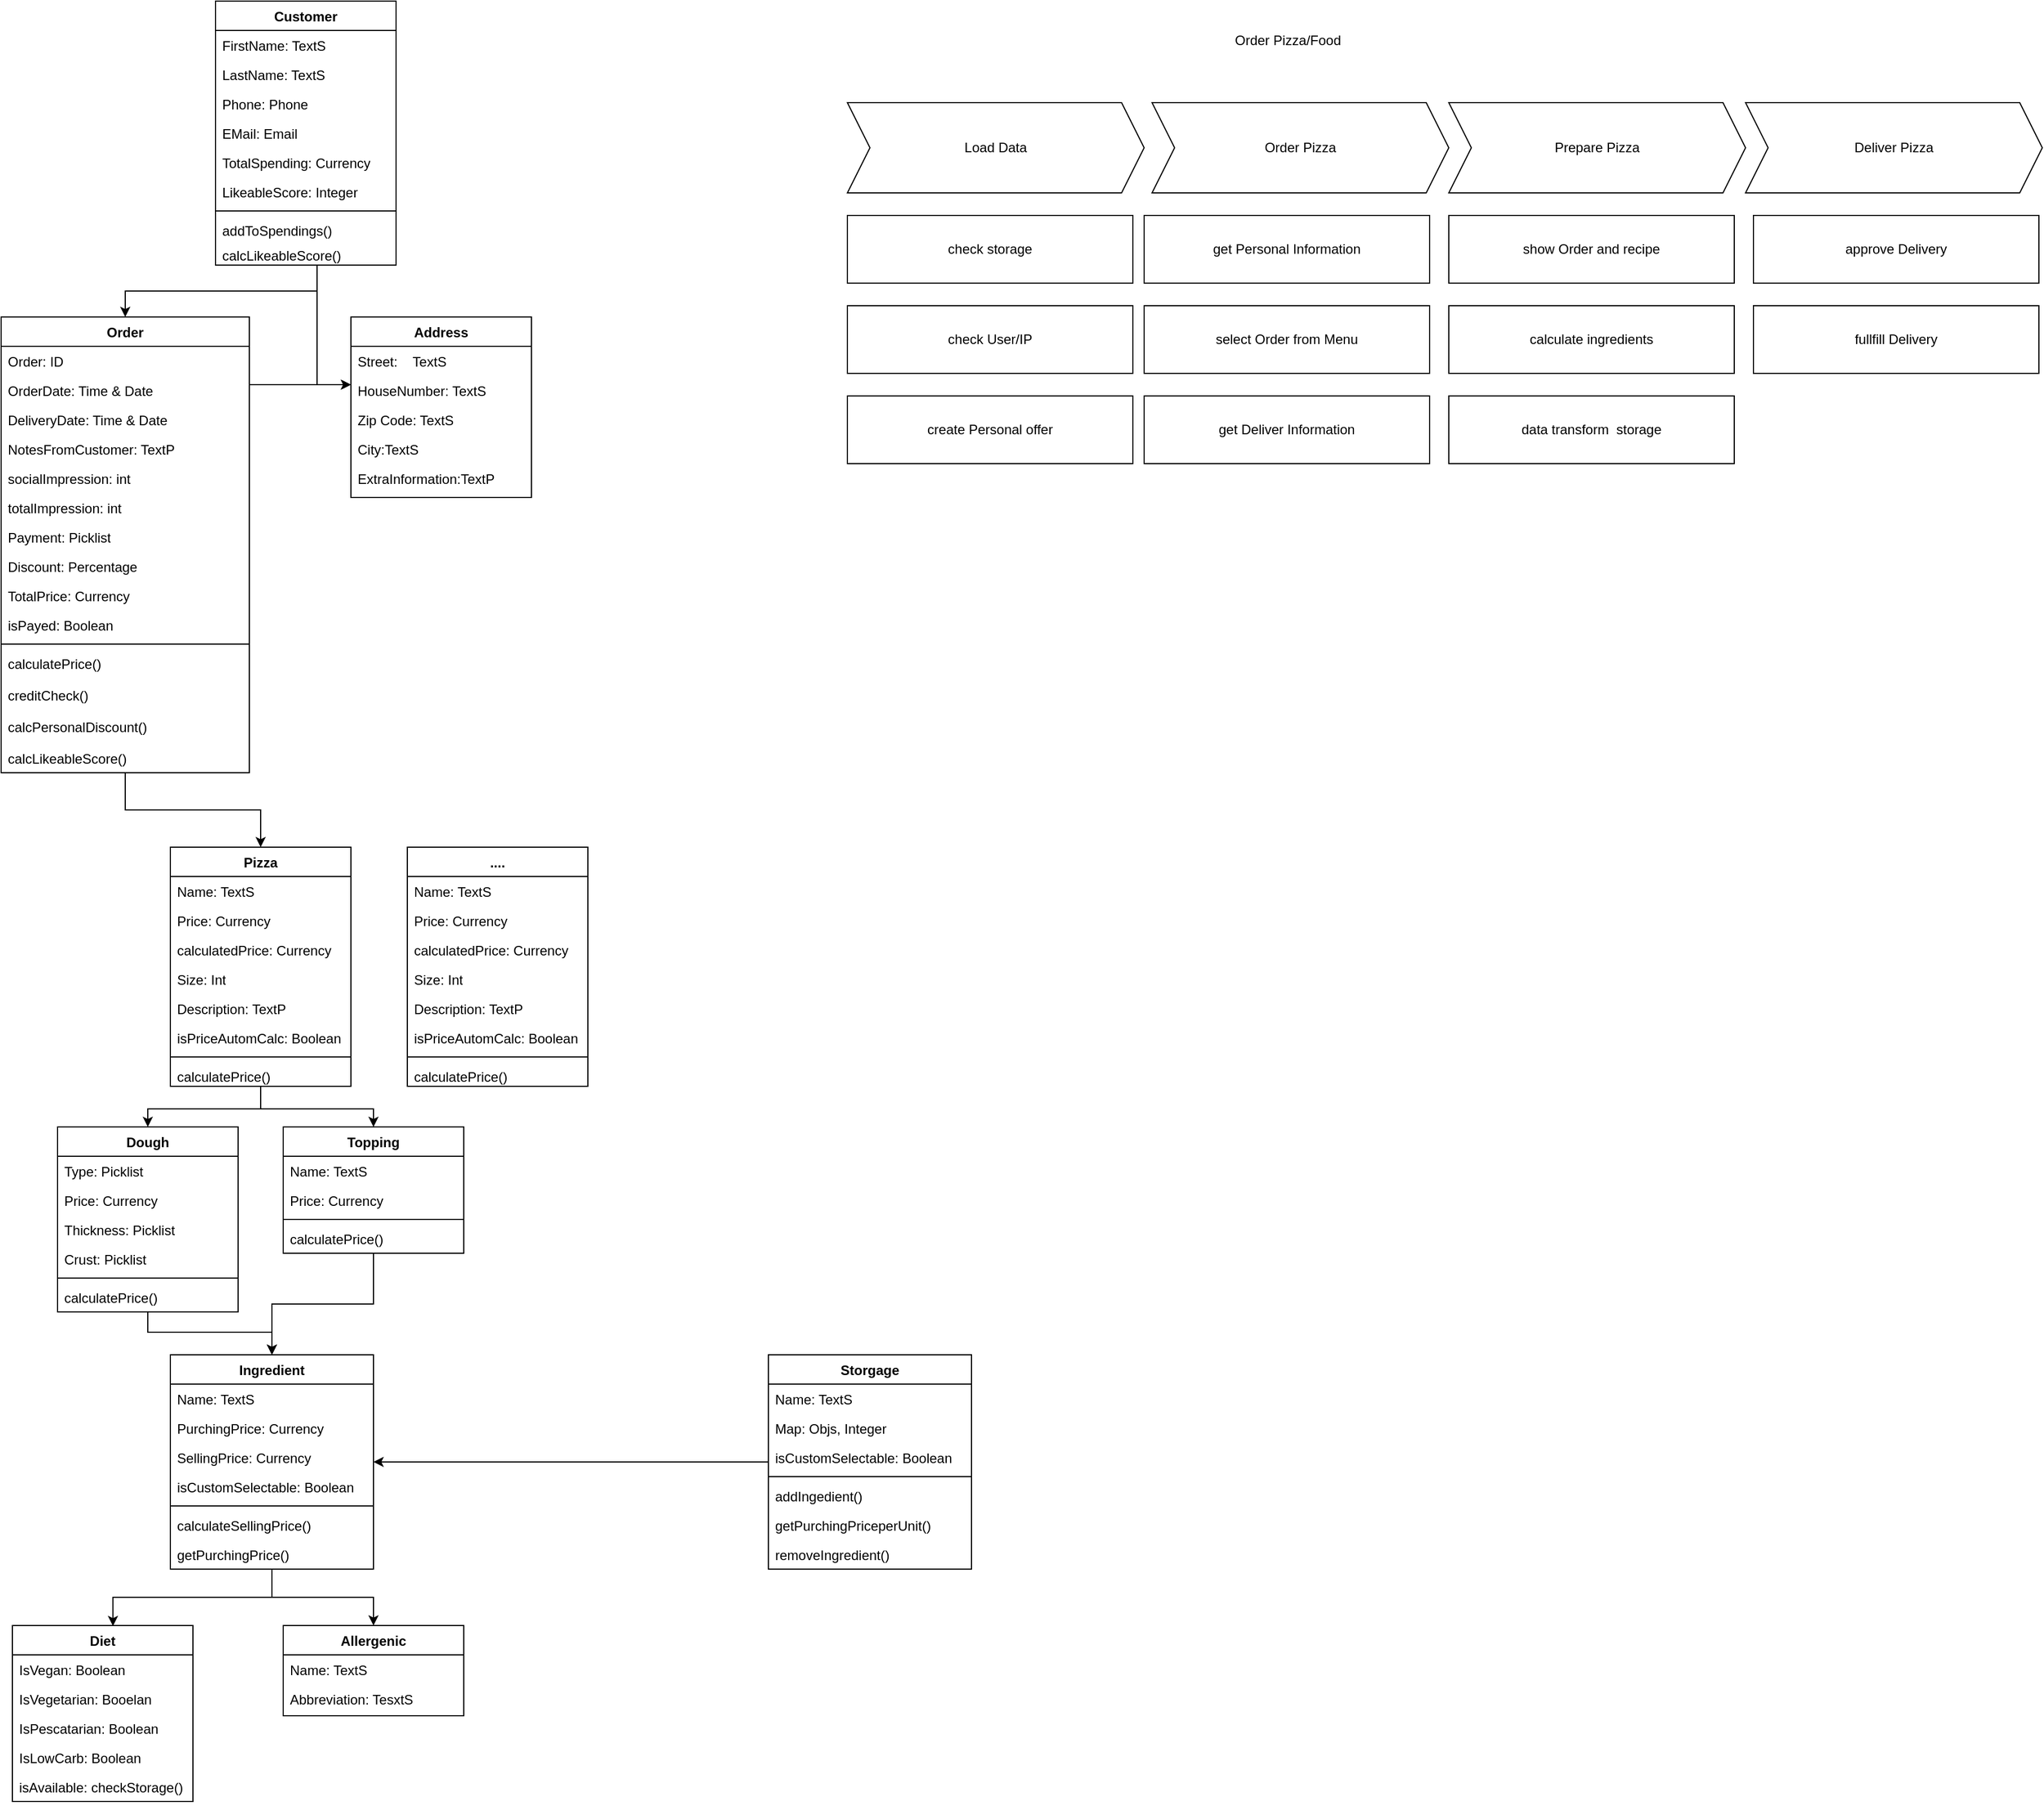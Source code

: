 <mxfile version="24.0.7" type="github">
  <diagram id="C5RBs43oDa-KdzZeNtuy" name="Page-1">
    <mxGraphModel dx="1195" dy="1797" grid="1" gridSize="10" guides="1" tooltips="1" connect="1" arrows="1" fold="1" page="1" pageScale="1" pageWidth="827" pageHeight="1169" math="0" shadow="0">
      <root>
        <mxCell id="WIyWlLk6GJQsqaUBKTNV-0" />
        <mxCell id="WIyWlLk6GJQsqaUBKTNV-1" parent="WIyWlLk6GJQsqaUBKTNV-0" />
        <mxCell id="6ZC3iXz7J65TuptxEySc-79" style="edgeStyle=orthogonalEdgeStyle;rounded=0;orthogonalLoop=1;jettySize=auto;html=1;" parent="WIyWlLk6GJQsqaUBKTNV-1" source="6ZC3iXz7J65TuptxEySc-99" target="6ZC3iXz7J65TuptxEySc-61" edge="1">
          <mxGeometry relative="1" as="geometry">
            <mxPoint x="360.043" y="20.0" as="sourcePoint" />
            <Array as="points">
              <mxPoint x="360" y="-33" />
              <mxPoint x="190" y="-33" />
            </Array>
          </mxGeometry>
        </mxCell>
        <mxCell id="zkfFHV4jXpPFQw0GAbJ--17" value="Address" style="swimlane;fontStyle=1;align=center;verticalAlign=top;childLayout=stackLayout;horizontal=1;startSize=26;horizontalStack=0;resizeParent=1;resizeLast=0;collapsible=1;marginBottom=0;rounded=0;shadow=0;strokeWidth=1;" parent="WIyWlLk6GJQsqaUBKTNV-1" vertex="1">
          <mxGeometry x="390" y="-10" width="160" height="160" as="geometry">
            <mxRectangle x="550" y="140" width="160" height="26" as="alternateBounds" />
          </mxGeometry>
        </mxCell>
        <mxCell id="zkfFHV4jXpPFQw0GAbJ--18" value="Street:    TextS" style="text;align=left;verticalAlign=top;spacingLeft=4;spacingRight=4;overflow=hidden;rotatable=0;points=[[0,0.5],[1,0.5]];portConstraint=eastwest;" parent="zkfFHV4jXpPFQw0GAbJ--17" vertex="1">
          <mxGeometry y="26" width="160" height="26" as="geometry" />
        </mxCell>
        <mxCell id="zkfFHV4jXpPFQw0GAbJ--19" value="HouseNumber: TextS" style="text;align=left;verticalAlign=top;spacingLeft=4;spacingRight=4;overflow=hidden;rotatable=0;points=[[0,0.5],[1,0.5]];portConstraint=eastwest;rounded=0;shadow=0;html=0;" parent="zkfFHV4jXpPFQw0GAbJ--17" vertex="1">
          <mxGeometry y="52" width="160" height="26" as="geometry" />
        </mxCell>
        <mxCell id="zkfFHV4jXpPFQw0GAbJ--20" value="Zip Code: TextS" style="text;align=left;verticalAlign=top;spacingLeft=4;spacingRight=4;overflow=hidden;rotatable=0;points=[[0,0.5],[1,0.5]];portConstraint=eastwest;rounded=0;shadow=0;html=0;" parent="zkfFHV4jXpPFQw0GAbJ--17" vertex="1">
          <mxGeometry y="78" width="160" height="26" as="geometry" />
        </mxCell>
        <mxCell id="zkfFHV4jXpPFQw0GAbJ--21" value="City:TextS" style="text;align=left;verticalAlign=top;spacingLeft=4;spacingRight=4;overflow=hidden;rotatable=0;points=[[0,0.5],[1,0.5]];portConstraint=eastwest;rounded=0;shadow=0;html=0;" parent="zkfFHV4jXpPFQw0GAbJ--17" vertex="1">
          <mxGeometry y="104" width="160" height="26" as="geometry" />
        </mxCell>
        <mxCell id="6ZC3iXz7J65TuptxEySc-9" value="ExtraInformation:TextP" style="text;align=left;verticalAlign=top;spacingLeft=4;spacingRight=4;overflow=hidden;rotatable=0;points=[[0,0.5],[1,0.5]];portConstraint=eastwest;" parent="zkfFHV4jXpPFQw0GAbJ--17" vertex="1">
          <mxGeometry y="130" width="160" height="26" as="geometry" />
        </mxCell>
        <mxCell id="zkfFHV4jXpPFQw0GAbJ--26" value="" style="endArrow=open;shadow=0;strokeWidth=1;rounded=0;curved=0;endFill=1;edgeStyle=elbowEdgeStyle;elbow=vertical;" parent="WIyWlLk6GJQsqaUBKTNV-1" source="6ZC3iXz7J65TuptxEySc-99" target="zkfFHV4jXpPFQw0GAbJ--17" edge="1">
          <mxGeometry x="0.5" y="41" relative="1" as="geometry">
            <mxPoint x="360" y="20.0" as="sourcePoint" />
            <mxPoint x="600" y="-138" as="targetPoint" />
            <mxPoint x="-40" y="32" as="offset" />
            <Array as="points">
              <mxPoint x="360" y="50" />
            </Array>
          </mxGeometry>
        </mxCell>
        <mxCell id="RTQwbssNGG_MKnJPiKMk-50" style="edgeStyle=orthogonalEdgeStyle;rounded=0;orthogonalLoop=1;jettySize=auto;html=1;" edge="1" parent="WIyWlLk6GJQsqaUBKTNV-1" source="6ZC3iXz7J65TuptxEySc-25" target="RTQwbssNGG_MKnJPiKMk-42">
          <mxGeometry relative="1" as="geometry">
            <Array as="points">
              <mxPoint x="210" y="890" />
              <mxPoint x="320" y="890" />
            </Array>
          </mxGeometry>
        </mxCell>
        <mxCell id="6ZC3iXz7J65TuptxEySc-25" value="Dough" style="swimlane;fontStyle=1;align=center;verticalAlign=top;childLayout=stackLayout;horizontal=1;startSize=26;horizontalStack=0;resizeParent=1;resizeParentMax=0;resizeLast=0;collapsible=1;marginBottom=0;whiteSpace=wrap;html=1;" parent="WIyWlLk6GJQsqaUBKTNV-1" vertex="1">
          <mxGeometry x="130" y="708" width="160" height="164" as="geometry" />
        </mxCell>
        <mxCell id="6ZC3iXz7J65TuptxEySc-26" value="Type: Picklist" style="text;strokeColor=none;fillColor=none;align=left;verticalAlign=top;spacingLeft=4;spacingRight=4;overflow=hidden;rotatable=0;points=[[0,0.5],[1,0.5]];portConstraint=eastwest;whiteSpace=wrap;html=1;" parent="6ZC3iXz7J65TuptxEySc-25" vertex="1">
          <mxGeometry y="26" width="160" height="26" as="geometry" />
        </mxCell>
        <mxCell id="6ZC3iXz7J65TuptxEySc-30" value="Price: Currency" style="text;strokeColor=none;fillColor=none;align=left;verticalAlign=top;spacingLeft=4;spacingRight=4;overflow=hidden;rotatable=0;points=[[0,0.5],[1,0.5]];portConstraint=eastwest;whiteSpace=wrap;html=1;" parent="6ZC3iXz7J65TuptxEySc-25" vertex="1">
          <mxGeometry y="52" width="160" height="26" as="geometry" />
        </mxCell>
        <mxCell id="6ZC3iXz7J65TuptxEySc-31" value="Thickness: Picklist" style="text;strokeColor=none;fillColor=none;align=left;verticalAlign=top;spacingLeft=4;spacingRight=4;overflow=hidden;rotatable=0;points=[[0,0.5],[1,0.5]];portConstraint=eastwest;whiteSpace=wrap;html=1;" parent="6ZC3iXz7J65TuptxEySc-25" vertex="1">
          <mxGeometry y="78" width="160" height="26" as="geometry" />
        </mxCell>
        <mxCell id="6ZC3iXz7J65TuptxEySc-32" value="Crust: Picklist" style="text;strokeColor=none;fillColor=none;align=left;verticalAlign=top;spacingLeft=4;spacingRight=4;overflow=hidden;rotatable=0;points=[[0,0.5],[1,0.5]];portConstraint=eastwest;whiteSpace=wrap;html=1;" parent="6ZC3iXz7J65TuptxEySc-25" vertex="1">
          <mxGeometry y="104" width="160" height="26" as="geometry" />
        </mxCell>
        <mxCell id="6ZC3iXz7J65TuptxEySc-27" value="" style="line;strokeWidth=1;fillColor=none;align=left;verticalAlign=middle;spacingTop=-1;spacingLeft=3;spacingRight=3;rotatable=0;labelPosition=right;points=[];portConstraint=eastwest;strokeColor=inherit;" parent="6ZC3iXz7J65TuptxEySc-25" vertex="1">
          <mxGeometry y="130" width="160" height="8" as="geometry" />
        </mxCell>
        <mxCell id="6ZC3iXz7J65TuptxEySc-28" value="calculatePrice()" style="text;strokeColor=none;fillColor=none;align=left;verticalAlign=top;spacingLeft=4;spacingRight=4;overflow=hidden;rotatable=0;points=[[0,0.5],[1,0.5]];portConstraint=eastwest;whiteSpace=wrap;html=1;" parent="6ZC3iXz7J65TuptxEySc-25" vertex="1">
          <mxGeometry y="138" width="160" height="26" as="geometry" />
        </mxCell>
        <mxCell id="6ZC3iXz7J65TuptxEySc-45" value="" style="edgeStyle=orthogonalEdgeStyle;rounded=0;orthogonalLoop=1;jettySize=auto;html=1;" parent="WIyWlLk6GJQsqaUBKTNV-1" source="6ZC3iXz7J65TuptxEySc-37" target="RTQwbssNGG_MKnJPiKMk-35" edge="1">
          <mxGeometry relative="1" as="geometry">
            <mxPoint x="760" y="750" as="targetPoint" />
          </mxGeometry>
        </mxCell>
        <mxCell id="6ZC3iXz7J65TuptxEySc-49" value="" style="edgeStyle=orthogonalEdgeStyle;rounded=0;orthogonalLoop=1;jettySize=auto;html=1;" parent="WIyWlLk6GJQsqaUBKTNV-1" source="6ZC3iXz7J65TuptxEySc-37" target="6ZC3iXz7J65TuptxEySc-25" edge="1">
          <mxGeometry relative="1" as="geometry">
            <mxPoint x="160" y="560" as="targetPoint" />
          </mxGeometry>
        </mxCell>
        <mxCell id="6ZC3iXz7J65TuptxEySc-37" value="Pizza" style="swimlane;fontStyle=1;align=center;verticalAlign=top;childLayout=stackLayout;horizontal=1;startSize=26;horizontalStack=0;resizeParent=1;resizeParentMax=0;resizeLast=0;collapsible=1;marginBottom=0;whiteSpace=wrap;html=1;" parent="WIyWlLk6GJQsqaUBKTNV-1" vertex="1">
          <mxGeometry x="230" y="460" width="160" height="212" as="geometry" />
        </mxCell>
        <mxCell id="6ZC3iXz7J65TuptxEySc-38" value="Name: TextS" style="text;strokeColor=none;fillColor=none;align=left;verticalAlign=top;spacingLeft=4;spacingRight=4;overflow=hidden;rotatable=0;points=[[0,0.5],[1,0.5]];portConstraint=eastwest;whiteSpace=wrap;html=1;" parent="6ZC3iXz7J65TuptxEySc-37" vertex="1">
          <mxGeometry y="26" width="160" height="26" as="geometry" />
        </mxCell>
        <mxCell id="6ZC3iXz7J65TuptxEySc-39" value="Price: Currency" style="text;strokeColor=none;fillColor=none;align=left;verticalAlign=top;spacingLeft=4;spacingRight=4;overflow=hidden;rotatable=0;points=[[0,0.5],[1,0.5]];portConstraint=eastwest;whiteSpace=wrap;html=1;" parent="6ZC3iXz7J65TuptxEySc-37" vertex="1">
          <mxGeometry y="52" width="160" height="26" as="geometry" />
        </mxCell>
        <mxCell id="RTQwbssNGG_MKnJPiKMk-54" value="calculatedPrice: Currency" style="text;strokeColor=none;fillColor=none;align=left;verticalAlign=top;spacingLeft=4;spacingRight=4;overflow=hidden;rotatable=0;points=[[0,0.5],[1,0.5]];portConstraint=eastwest;whiteSpace=wrap;html=1;" vertex="1" parent="6ZC3iXz7J65TuptxEySc-37">
          <mxGeometry y="78" width="160" height="26" as="geometry" />
        </mxCell>
        <mxCell id="6ZC3iXz7J65TuptxEySc-40" value="Size: Int" style="text;strokeColor=none;fillColor=none;align=left;verticalAlign=top;spacingLeft=4;spacingRight=4;overflow=hidden;rotatable=0;points=[[0,0.5],[1,0.5]];portConstraint=eastwest;whiteSpace=wrap;html=1;" parent="6ZC3iXz7J65TuptxEySc-37" vertex="1">
          <mxGeometry y="104" width="160" height="26" as="geometry" />
        </mxCell>
        <mxCell id="6ZC3iXz7J65TuptxEySc-41" value="Description: TextP" style="text;strokeColor=none;fillColor=none;align=left;verticalAlign=top;spacingLeft=4;spacingRight=4;overflow=hidden;rotatable=0;points=[[0,0.5],[1,0.5]];portConstraint=eastwest;whiteSpace=wrap;html=1;" parent="6ZC3iXz7J65TuptxEySc-37" vertex="1">
          <mxGeometry y="130" width="160" height="26" as="geometry" />
        </mxCell>
        <mxCell id="RTQwbssNGG_MKnJPiKMk-55" value="isPriceAutomCalc: Boolean" style="text;strokeColor=none;fillColor=none;align=left;verticalAlign=top;spacingLeft=4;spacingRight=4;overflow=hidden;rotatable=0;points=[[0,0.5],[1,0.5]];portConstraint=eastwest;whiteSpace=wrap;html=1;" vertex="1" parent="6ZC3iXz7J65TuptxEySc-37">
          <mxGeometry y="156" width="160" height="26" as="geometry" />
        </mxCell>
        <mxCell id="6ZC3iXz7J65TuptxEySc-42" value="" style="line;strokeWidth=1;fillColor=none;align=left;verticalAlign=middle;spacingTop=-1;spacingLeft=3;spacingRight=3;rotatable=0;labelPosition=right;points=[];portConstraint=eastwest;strokeColor=inherit;" parent="6ZC3iXz7J65TuptxEySc-37" vertex="1">
          <mxGeometry y="182" width="160" height="8" as="geometry" />
        </mxCell>
        <mxCell id="6ZC3iXz7J65TuptxEySc-43" value="calculatePrice()" style="text;strokeColor=none;fillColor=none;align=left;verticalAlign=top;spacingLeft=4;spacingRight=4;overflow=hidden;rotatable=0;points=[[0,0.5],[1,0.5]];portConstraint=eastwest;whiteSpace=wrap;html=1;" parent="6ZC3iXz7J65TuptxEySc-37" vertex="1">
          <mxGeometry y="190" width="160" height="22" as="geometry" />
        </mxCell>
        <mxCell id="6ZC3iXz7J65TuptxEySc-50" value="Allergenic" style="swimlane;fontStyle=1;align=center;verticalAlign=top;childLayout=stackLayout;horizontal=1;startSize=26;horizontalStack=0;resizeParent=1;resizeLast=0;collapsible=1;marginBottom=0;rounded=0;shadow=0;strokeWidth=1;" parent="WIyWlLk6GJQsqaUBKTNV-1" vertex="1">
          <mxGeometry x="330" y="1150" width="160" height="80" as="geometry">
            <mxRectangle x="230" y="140" width="160" height="26" as="alternateBounds" />
          </mxGeometry>
        </mxCell>
        <mxCell id="6ZC3iXz7J65TuptxEySc-51" value="Name: TextS" style="text;align=left;verticalAlign=top;spacingLeft=4;spacingRight=4;overflow=hidden;rotatable=0;points=[[0,0.5],[1,0.5]];portConstraint=eastwest;" parent="6ZC3iXz7J65TuptxEySc-50" vertex="1">
          <mxGeometry y="26" width="160" height="26" as="geometry" />
        </mxCell>
        <mxCell id="6ZC3iXz7J65TuptxEySc-52" value="Abbreviation: TesxtS" style="text;align=left;verticalAlign=top;spacingLeft=4;spacingRight=4;overflow=hidden;rotatable=0;points=[[0,0.5],[1,0.5]];portConstraint=eastwest;rounded=0;shadow=0;html=0;" parent="6ZC3iXz7J65TuptxEySc-50" vertex="1">
          <mxGeometry y="52" width="160" height="26" as="geometry" />
        </mxCell>
        <mxCell id="RTQwbssNGG_MKnJPiKMk-56" style="edgeStyle=orthogonalEdgeStyle;rounded=0;orthogonalLoop=1;jettySize=auto;html=1;entryX=0.5;entryY=0;entryDx=0;entryDy=0;" edge="1" parent="WIyWlLk6GJQsqaUBKTNV-1" source="6ZC3iXz7J65TuptxEySc-61" target="6ZC3iXz7J65TuptxEySc-37">
          <mxGeometry relative="1" as="geometry" />
        </mxCell>
        <mxCell id="6ZC3iXz7J65TuptxEySc-61" value="Order" style="swimlane;fontStyle=1;align=center;verticalAlign=top;childLayout=stackLayout;horizontal=1;startSize=26;horizontalStack=0;resizeParent=1;resizeParentMax=0;resizeLast=0;collapsible=1;marginBottom=0;whiteSpace=wrap;html=1;" parent="WIyWlLk6GJQsqaUBKTNV-1" vertex="1">
          <mxGeometry x="80" y="-10" width="220" height="404" as="geometry" />
        </mxCell>
        <mxCell id="6ZC3iXz7J65TuptxEySc-62" value="Order: ID" style="text;strokeColor=none;fillColor=none;align=left;verticalAlign=top;spacingLeft=4;spacingRight=4;overflow=hidden;rotatable=0;points=[[0,0.5],[1,0.5]];portConstraint=eastwest;whiteSpace=wrap;html=1;" parent="6ZC3iXz7J65TuptxEySc-61" vertex="1">
          <mxGeometry y="26" width="220" height="26" as="geometry" />
        </mxCell>
        <mxCell id="6ZC3iXz7J65TuptxEySc-82" value="OrderDate: Time &amp;amp; Date" style="text;strokeColor=none;fillColor=none;align=left;verticalAlign=top;spacingLeft=4;spacingRight=4;overflow=hidden;rotatable=0;points=[[0,0.5],[1,0.5]];portConstraint=eastwest;whiteSpace=wrap;html=1;" parent="6ZC3iXz7J65TuptxEySc-61" vertex="1">
          <mxGeometry y="52" width="220" height="26" as="geometry" />
        </mxCell>
        <mxCell id="6ZC3iXz7J65TuptxEySc-81" value="DeliveryDate: Time &amp;amp; Date" style="text;strokeColor=none;fillColor=none;align=left;verticalAlign=top;spacingLeft=4;spacingRight=4;overflow=hidden;rotatable=0;points=[[0,0.5],[1,0.5]];portConstraint=eastwest;whiteSpace=wrap;html=1;" parent="6ZC3iXz7J65TuptxEySc-61" vertex="1">
          <mxGeometry y="78" width="220" height="26" as="geometry" />
        </mxCell>
        <mxCell id="6ZC3iXz7J65TuptxEySc-65" value="NotesFromCustomer: TextP" style="text;strokeColor=none;fillColor=none;align=left;verticalAlign=top;spacingLeft=4;spacingRight=4;overflow=hidden;rotatable=0;points=[[0,0.5],[1,0.5]];portConstraint=eastwest;whiteSpace=wrap;html=1;" parent="6ZC3iXz7J65TuptxEySc-61" vertex="1">
          <mxGeometry y="104" width="220" height="26" as="geometry" />
        </mxCell>
        <mxCell id="RTQwbssNGG_MKnJPiKMk-24" value="socialImpression: int" style="text;strokeColor=none;fillColor=none;align=left;verticalAlign=top;spacingLeft=4;spacingRight=4;overflow=hidden;rotatable=0;points=[[0,0.5],[1,0.5]];portConstraint=eastwest;whiteSpace=wrap;html=1;" vertex="1" parent="6ZC3iXz7J65TuptxEySc-61">
          <mxGeometry y="130" width="220" height="26" as="geometry" />
        </mxCell>
        <mxCell id="RTQwbssNGG_MKnJPiKMk-25" value="totalImpression: int" style="text;strokeColor=none;fillColor=none;align=left;verticalAlign=top;spacingLeft=4;spacingRight=4;overflow=hidden;rotatable=0;points=[[0,0.5],[1,0.5]];portConstraint=eastwest;whiteSpace=wrap;html=1;" vertex="1" parent="6ZC3iXz7J65TuptxEySc-61">
          <mxGeometry y="156" width="220" height="26" as="geometry" />
        </mxCell>
        <mxCell id="6ZC3iXz7J65TuptxEySc-83" value="Payment: Picklist" style="text;strokeColor=none;fillColor=none;align=left;verticalAlign=top;spacingLeft=4;spacingRight=4;overflow=hidden;rotatable=0;points=[[0,0.5],[1,0.5]];portConstraint=eastwest;whiteSpace=wrap;html=1;" parent="6ZC3iXz7J65TuptxEySc-61" vertex="1">
          <mxGeometry y="182" width="220" height="26" as="geometry" />
        </mxCell>
        <mxCell id="6ZC3iXz7J65TuptxEySc-85" value="Discount: Percentage" style="text;strokeColor=none;fillColor=none;align=left;verticalAlign=top;spacingLeft=4;spacingRight=4;overflow=hidden;rotatable=0;points=[[0,0.5],[1,0.5]];portConstraint=eastwest;whiteSpace=wrap;html=1;" parent="6ZC3iXz7J65TuptxEySc-61" vertex="1">
          <mxGeometry y="208" width="220" height="26" as="geometry" />
        </mxCell>
        <mxCell id="6ZC3iXz7J65TuptxEySc-63" value="TotalPrice: Currency" style="text;strokeColor=none;fillColor=none;align=left;verticalAlign=top;spacingLeft=4;spacingRight=4;overflow=hidden;rotatable=0;points=[[0,0.5],[1,0.5]];portConstraint=eastwest;whiteSpace=wrap;html=1;" parent="6ZC3iXz7J65TuptxEySc-61" vertex="1">
          <mxGeometry y="234" width="220" height="26" as="geometry" />
        </mxCell>
        <mxCell id="6ZC3iXz7J65TuptxEySc-84" value="isPayed: Boolean" style="text;strokeColor=none;fillColor=none;align=left;verticalAlign=top;spacingLeft=4;spacingRight=4;overflow=hidden;rotatable=0;points=[[0,0.5],[1,0.5]];portConstraint=eastwest;whiteSpace=wrap;html=1;" parent="6ZC3iXz7J65TuptxEySc-61" vertex="1">
          <mxGeometry y="260" width="220" height="26" as="geometry" />
        </mxCell>
        <mxCell id="6ZC3iXz7J65TuptxEySc-66" value="" style="line;strokeWidth=1;fillColor=none;align=left;verticalAlign=middle;spacingTop=-1;spacingLeft=3;spacingRight=3;rotatable=0;labelPosition=right;points=[];portConstraint=eastwest;strokeColor=inherit;" parent="6ZC3iXz7J65TuptxEySc-61" vertex="1">
          <mxGeometry y="286" width="220" height="8" as="geometry" />
        </mxCell>
        <mxCell id="6ZC3iXz7J65TuptxEySc-67" value="calculatePrice()" style="text;strokeColor=none;fillColor=none;align=left;verticalAlign=top;spacingLeft=4;spacingRight=4;overflow=hidden;rotatable=0;points=[[0,0.5],[1,0.5]];portConstraint=eastwest;whiteSpace=wrap;html=1;" parent="6ZC3iXz7J65TuptxEySc-61" vertex="1">
          <mxGeometry y="294" width="220" height="28" as="geometry" />
        </mxCell>
        <mxCell id="6ZC3iXz7J65TuptxEySc-88" value="creditCheck()" style="text;strokeColor=none;fillColor=none;align=left;verticalAlign=top;spacingLeft=4;spacingRight=4;overflow=hidden;rotatable=0;points=[[0,0.5],[1,0.5]];portConstraint=eastwest;whiteSpace=wrap;html=1;" parent="6ZC3iXz7J65TuptxEySc-61" vertex="1">
          <mxGeometry y="322" width="220" height="28" as="geometry" />
        </mxCell>
        <mxCell id="RTQwbssNGG_MKnJPiKMk-22" value="calcPersonalDiscount()" style="text;strokeColor=none;fillColor=none;align=left;verticalAlign=top;spacingLeft=4;spacingRight=4;overflow=hidden;rotatable=0;points=[[0,0.5],[1,0.5]];portConstraint=eastwest;whiteSpace=wrap;html=1;" vertex="1" parent="6ZC3iXz7J65TuptxEySc-61">
          <mxGeometry y="350" width="220" height="28" as="geometry" />
        </mxCell>
        <mxCell id="RTQwbssNGG_MKnJPiKMk-23" value="calcLikeableScore()" style="text;strokeColor=none;fillColor=none;align=left;verticalAlign=top;spacingLeft=4;spacingRight=4;overflow=hidden;rotatable=0;points=[[0,0.5],[1,0.5]];portConstraint=eastwest;whiteSpace=wrap;html=1;" vertex="1" parent="6ZC3iXz7J65TuptxEySc-61">
          <mxGeometry y="378" width="220" height="26" as="geometry" />
        </mxCell>
        <mxCell id="6ZC3iXz7J65TuptxEySc-70" value="Diet" style="swimlane;fontStyle=1;align=center;verticalAlign=top;childLayout=stackLayout;horizontal=1;startSize=26;horizontalStack=0;resizeParent=1;resizeLast=0;collapsible=1;marginBottom=0;rounded=0;shadow=0;strokeWidth=1;" parent="WIyWlLk6GJQsqaUBKTNV-1" vertex="1">
          <mxGeometry x="90" y="1150" width="160" height="156" as="geometry">
            <mxRectangle x="230" y="140" width="160" height="26" as="alternateBounds" />
          </mxGeometry>
        </mxCell>
        <mxCell id="6ZC3iXz7J65TuptxEySc-73" value="IsVegan: Boolean" style="text;align=left;verticalAlign=top;spacingLeft=4;spacingRight=4;overflow=hidden;rotatable=0;points=[[0,0.5],[1,0.5]];portConstraint=eastwest;rounded=0;shadow=0;html=0;" parent="6ZC3iXz7J65TuptxEySc-70" vertex="1">
          <mxGeometry y="26" width="160" height="26" as="geometry" />
        </mxCell>
        <mxCell id="6ZC3iXz7J65TuptxEySc-74" value="IsVegetarian: Booelan" style="text;align=left;verticalAlign=top;spacingLeft=4;spacingRight=4;overflow=hidden;rotatable=0;points=[[0,0.5],[1,0.5]];portConstraint=eastwest;rounded=0;shadow=0;html=0;" parent="6ZC3iXz7J65TuptxEySc-70" vertex="1">
          <mxGeometry y="52" width="160" height="26" as="geometry" />
        </mxCell>
        <mxCell id="6ZC3iXz7J65TuptxEySc-75" value="IsPescatarian: Boolean" style="text;align=left;verticalAlign=top;spacingLeft=4;spacingRight=4;overflow=hidden;rotatable=0;points=[[0,0.5],[1,0.5]];portConstraint=eastwest;rounded=0;shadow=0;html=0;" parent="6ZC3iXz7J65TuptxEySc-70" vertex="1">
          <mxGeometry y="78" width="160" height="26" as="geometry" />
        </mxCell>
        <mxCell id="6ZC3iXz7J65TuptxEySc-76" value="IsLowCarb: Boolean" style="text;align=left;verticalAlign=top;spacingLeft=4;spacingRight=4;overflow=hidden;rotatable=0;points=[[0,0.5],[1,0.5]];portConstraint=eastwest;rounded=0;shadow=0;html=0;" parent="6ZC3iXz7J65TuptxEySc-70" vertex="1">
          <mxGeometry y="104" width="160" height="26" as="geometry" />
        </mxCell>
        <mxCell id="RTQwbssNGG_MKnJPiKMk-26" value="isAvailable: checkStorage()" style="text;align=left;verticalAlign=top;spacingLeft=4;spacingRight=4;overflow=hidden;rotatable=0;points=[[0,0.5],[1,0.5]];portConstraint=eastwest;rounded=0;shadow=0;html=0;" vertex="1" parent="6ZC3iXz7J65TuptxEySc-70">
          <mxGeometry y="130" width="160" height="26" as="geometry" />
        </mxCell>
        <mxCell id="6ZC3iXz7J65TuptxEySc-78" style="edgeStyle=orthogonalEdgeStyle;rounded=0;orthogonalLoop=1;jettySize=auto;html=1;" parent="WIyWlLk6GJQsqaUBKTNV-1" source="6ZC3iXz7J65TuptxEySc-61" target="zkfFHV4jXpPFQw0GAbJ--17" edge="1">
          <mxGeometry relative="1" as="geometry">
            <mxPoint x="440" y="221" as="sourcePoint" />
            <Array as="points">
              <mxPoint x="340" y="50" />
              <mxPoint x="340" y="50" />
            </Array>
          </mxGeometry>
        </mxCell>
        <mxCell id="6ZC3iXz7J65TuptxEySc-99" value="Customer" style="swimlane;fontStyle=1;align=center;verticalAlign=top;childLayout=stackLayout;horizontal=1;startSize=26;horizontalStack=0;resizeParent=1;resizeParentMax=0;resizeLast=0;collapsible=1;marginBottom=0;whiteSpace=wrap;html=1;" parent="WIyWlLk6GJQsqaUBKTNV-1" vertex="1">
          <mxGeometry x="270" y="-290" width="160" height="234" as="geometry" />
        </mxCell>
        <mxCell id="6ZC3iXz7J65TuptxEySc-100" value="FirstName: TextS" style="text;strokeColor=none;fillColor=none;align=left;verticalAlign=top;spacingLeft=4;spacingRight=4;overflow=hidden;rotatable=0;points=[[0,0.5],[1,0.5]];portConstraint=eastwest;whiteSpace=wrap;html=1;" parent="6ZC3iXz7J65TuptxEySc-99" vertex="1">
          <mxGeometry y="26" width="160" height="26" as="geometry" />
        </mxCell>
        <mxCell id="6ZC3iXz7J65TuptxEySc-101" value="LastName: TextS" style="text;strokeColor=none;fillColor=none;align=left;verticalAlign=top;spacingLeft=4;spacingRight=4;overflow=hidden;rotatable=0;points=[[0,0.5],[1,0.5]];portConstraint=eastwest;whiteSpace=wrap;html=1;" parent="6ZC3iXz7J65TuptxEySc-99" vertex="1">
          <mxGeometry y="52" width="160" height="26" as="geometry" />
        </mxCell>
        <mxCell id="6ZC3iXz7J65TuptxEySc-102" value="Phone: Phone" style="text;strokeColor=none;fillColor=none;align=left;verticalAlign=top;spacingLeft=4;spacingRight=4;overflow=hidden;rotatable=0;points=[[0,0.5],[1,0.5]];portConstraint=eastwest;whiteSpace=wrap;html=1;" parent="6ZC3iXz7J65TuptxEySc-99" vertex="1">
          <mxGeometry y="78" width="160" height="26" as="geometry" />
        </mxCell>
        <mxCell id="6ZC3iXz7J65TuptxEySc-103" value="EMail: Email" style="text;strokeColor=none;fillColor=none;align=left;verticalAlign=top;spacingLeft=4;spacingRight=4;overflow=hidden;rotatable=0;points=[[0,0.5],[1,0.5]];portConstraint=eastwest;whiteSpace=wrap;html=1;" parent="6ZC3iXz7J65TuptxEySc-99" vertex="1">
          <mxGeometry y="104" width="160" height="26" as="geometry" />
        </mxCell>
        <mxCell id="6ZC3iXz7J65TuptxEySc-106" value="TotalSpending: Currency" style="text;strokeColor=none;fillColor=none;align=left;verticalAlign=top;spacingLeft=4;spacingRight=4;overflow=hidden;rotatable=0;points=[[0,0.5],[1,0.5]];portConstraint=eastwest;whiteSpace=wrap;html=1;" parent="6ZC3iXz7J65TuptxEySc-99" vertex="1">
          <mxGeometry y="130" width="160" height="26" as="geometry" />
        </mxCell>
        <mxCell id="6ZC3iXz7J65TuptxEySc-107" value="LikeableScore: Integer" style="text;strokeColor=none;fillColor=none;align=left;verticalAlign=top;spacingLeft=4;spacingRight=4;overflow=hidden;rotatable=0;points=[[0,0.5],[1,0.5]];portConstraint=eastwest;whiteSpace=wrap;html=1;" parent="6ZC3iXz7J65TuptxEySc-99" vertex="1">
          <mxGeometry y="156" width="160" height="26" as="geometry" />
        </mxCell>
        <mxCell id="6ZC3iXz7J65TuptxEySc-104" value="" style="line;strokeWidth=1;fillColor=none;align=left;verticalAlign=middle;spacingTop=-1;spacingLeft=3;spacingRight=3;rotatable=0;labelPosition=right;points=[];portConstraint=eastwest;strokeColor=inherit;" parent="6ZC3iXz7J65TuptxEySc-99" vertex="1">
          <mxGeometry y="182" width="160" height="8" as="geometry" />
        </mxCell>
        <mxCell id="6ZC3iXz7J65TuptxEySc-105" value="addToSpendings()" style="text;strokeColor=none;fillColor=none;align=left;verticalAlign=top;spacingLeft=4;spacingRight=4;overflow=hidden;rotatable=0;points=[[0,0.5],[1,0.5]];portConstraint=eastwest;whiteSpace=wrap;html=1;" parent="6ZC3iXz7J65TuptxEySc-99" vertex="1">
          <mxGeometry y="190" width="160" height="22" as="geometry" />
        </mxCell>
        <mxCell id="6ZC3iXz7J65TuptxEySc-108" value="calcLikeableScore()" style="text;strokeColor=none;fillColor=none;align=left;verticalAlign=top;spacingLeft=4;spacingRight=4;overflow=hidden;rotatable=0;points=[[0,0.5],[1,0.5]];portConstraint=eastwest;whiteSpace=wrap;html=1;" parent="6ZC3iXz7J65TuptxEySc-99" vertex="1">
          <mxGeometry y="212" width="160" height="22" as="geometry" />
        </mxCell>
        <mxCell id="0gVZNiK2fj23V2r-DJvJ-0" value="Order Pizza" style="shape=step;perimeter=stepPerimeter;whiteSpace=wrap;html=1;fixedSize=1;" parent="WIyWlLk6GJQsqaUBKTNV-1" vertex="1">
          <mxGeometry x="1100" y="-200" width="263" height="80" as="geometry" />
        </mxCell>
        <mxCell id="RTQwbssNGG_MKnJPiKMk-0" value="Prepare Pizza" style="shape=step;perimeter=stepPerimeter;whiteSpace=wrap;html=1;fixedSize=1;" vertex="1" parent="WIyWlLk6GJQsqaUBKTNV-1">
          <mxGeometry x="1363" y="-200" width="263" height="80" as="geometry" />
        </mxCell>
        <mxCell id="RTQwbssNGG_MKnJPiKMk-1" value="Deliver Pizza" style="shape=step;perimeter=stepPerimeter;whiteSpace=wrap;html=1;fixedSize=1;" vertex="1" parent="WIyWlLk6GJQsqaUBKTNV-1">
          <mxGeometry x="1626" y="-200" width="263" height="80" as="geometry" />
        </mxCell>
        <mxCell id="RTQwbssNGG_MKnJPiKMk-2" value="select Order from Menu" style="rounded=0;whiteSpace=wrap;html=1;" vertex="1" parent="WIyWlLk6GJQsqaUBKTNV-1">
          <mxGeometry x="1093" y="-20" width="253" height="60" as="geometry" />
        </mxCell>
        <mxCell id="RTQwbssNGG_MKnJPiKMk-3" value="get Deliver Information" style="rounded=0;whiteSpace=wrap;html=1;" vertex="1" parent="WIyWlLk6GJQsqaUBKTNV-1">
          <mxGeometry x="1093" y="60" width="253" height="60" as="geometry" />
        </mxCell>
        <mxCell id="RTQwbssNGG_MKnJPiKMk-4" value="get Personal Information" style="rounded=0;whiteSpace=wrap;html=1;" vertex="1" parent="WIyWlLk6GJQsqaUBKTNV-1">
          <mxGeometry x="1093" y="-100" width="253" height="60" as="geometry" />
        </mxCell>
        <mxCell id="RTQwbssNGG_MKnJPiKMk-5" value="show Order and recipe" style="rounded=0;whiteSpace=wrap;html=1;" vertex="1" parent="WIyWlLk6GJQsqaUBKTNV-1">
          <mxGeometry x="1363" y="-100" width="253" height="60" as="geometry" />
        </mxCell>
        <mxCell id="RTQwbssNGG_MKnJPiKMk-6" value="calculate ingredients" style="rounded=0;whiteSpace=wrap;html=1;" vertex="1" parent="WIyWlLk6GJQsqaUBKTNV-1">
          <mxGeometry x="1363" y="-20" width="253" height="60" as="geometry" />
        </mxCell>
        <mxCell id="RTQwbssNGG_MKnJPiKMk-7" value="data transform&amp;nbsp; storage" style="rounded=0;whiteSpace=wrap;html=1;" vertex="1" parent="WIyWlLk6GJQsqaUBKTNV-1">
          <mxGeometry x="1363" y="60" width="253" height="60" as="geometry" />
        </mxCell>
        <mxCell id="RTQwbssNGG_MKnJPiKMk-8" value="approve Delivery" style="rounded=0;whiteSpace=wrap;html=1;" vertex="1" parent="WIyWlLk6GJQsqaUBKTNV-1">
          <mxGeometry x="1633" y="-100" width="253" height="60" as="geometry" />
        </mxCell>
        <mxCell id="RTQwbssNGG_MKnJPiKMk-9" value="fullfill Delivery" style="rounded=0;whiteSpace=wrap;html=1;" vertex="1" parent="WIyWlLk6GJQsqaUBKTNV-1">
          <mxGeometry x="1633" y="-20" width="253" height="60" as="geometry" />
        </mxCell>
        <mxCell id="RTQwbssNGG_MKnJPiKMk-27" value="Load Data" style="shape=step;perimeter=stepPerimeter;whiteSpace=wrap;html=1;fixedSize=1;" vertex="1" parent="WIyWlLk6GJQsqaUBKTNV-1">
          <mxGeometry x="830" y="-200" width="263" height="80" as="geometry" />
        </mxCell>
        <mxCell id="RTQwbssNGG_MKnJPiKMk-28" value="check storage" style="rounded=0;whiteSpace=wrap;html=1;" vertex="1" parent="WIyWlLk6GJQsqaUBKTNV-1">
          <mxGeometry x="830" y="-100" width="253" height="60" as="geometry" />
        </mxCell>
        <mxCell id="RTQwbssNGG_MKnJPiKMk-29" value="check User/IP" style="rounded=0;whiteSpace=wrap;html=1;" vertex="1" parent="WIyWlLk6GJQsqaUBKTNV-1">
          <mxGeometry x="830" y="-20" width="253" height="60" as="geometry" />
        </mxCell>
        <mxCell id="RTQwbssNGG_MKnJPiKMk-30" value="create Personal offer" style="rounded=0;whiteSpace=wrap;html=1;" vertex="1" parent="WIyWlLk6GJQsqaUBKTNV-1">
          <mxGeometry x="830" y="60" width="253" height="60" as="geometry" />
        </mxCell>
        <mxCell id="RTQwbssNGG_MKnJPiKMk-51" style="edgeStyle=orthogonalEdgeStyle;rounded=0;orthogonalLoop=1;jettySize=auto;html=1;" edge="1" parent="WIyWlLk6GJQsqaUBKTNV-1" source="RTQwbssNGG_MKnJPiKMk-35" target="RTQwbssNGG_MKnJPiKMk-42">
          <mxGeometry relative="1" as="geometry" />
        </mxCell>
        <mxCell id="RTQwbssNGG_MKnJPiKMk-35" value="Topping" style="swimlane;fontStyle=1;align=center;verticalAlign=top;childLayout=stackLayout;horizontal=1;startSize=26;horizontalStack=0;resizeParent=1;resizeParentMax=0;resizeLast=0;collapsible=1;marginBottom=0;whiteSpace=wrap;html=1;" vertex="1" parent="WIyWlLk6GJQsqaUBKTNV-1">
          <mxGeometry x="330" y="708" width="160" height="112" as="geometry" />
        </mxCell>
        <mxCell id="RTQwbssNGG_MKnJPiKMk-36" value="Name: TextS" style="text;strokeColor=none;fillColor=none;align=left;verticalAlign=top;spacingLeft=4;spacingRight=4;overflow=hidden;rotatable=0;points=[[0,0.5],[1,0.5]];portConstraint=eastwest;whiteSpace=wrap;html=1;" vertex="1" parent="RTQwbssNGG_MKnJPiKMk-35">
          <mxGeometry y="26" width="160" height="26" as="geometry" />
        </mxCell>
        <mxCell id="RTQwbssNGG_MKnJPiKMk-37" value="Price: Currency" style="text;strokeColor=none;fillColor=none;align=left;verticalAlign=top;spacingLeft=4;spacingRight=4;overflow=hidden;rotatable=0;points=[[0,0.5],[1,0.5]];portConstraint=eastwest;whiteSpace=wrap;html=1;" vertex="1" parent="RTQwbssNGG_MKnJPiKMk-35">
          <mxGeometry y="52" width="160" height="26" as="geometry" />
        </mxCell>
        <mxCell id="RTQwbssNGG_MKnJPiKMk-40" value="" style="line;strokeWidth=1;fillColor=none;align=left;verticalAlign=middle;spacingTop=-1;spacingLeft=3;spacingRight=3;rotatable=0;labelPosition=right;points=[];portConstraint=eastwest;strokeColor=inherit;" vertex="1" parent="RTQwbssNGG_MKnJPiKMk-35">
          <mxGeometry y="78" width="160" height="8" as="geometry" />
        </mxCell>
        <mxCell id="RTQwbssNGG_MKnJPiKMk-41" value="calculatePrice()" style="text;strokeColor=none;fillColor=none;align=left;verticalAlign=top;spacingLeft=4;spacingRight=4;overflow=hidden;rotatable=0;points=[[0,0.5],[1,0.5]];portConstraint=eastwest;whiteSpace=wrap;html=1;" vertex="1" parent="RTQwbssNGG_MKnJPiKMk-35">
          <mxGeometry y="86" width="160" height="26" as="geometry" />
        </mxCell>
        <mxCell id="RTQwbssNGG_MKnJPiKMk-53" style="edgeStyle=orthogonalEdgeStyle;rounded=0;orthogonalLoop=1;jettySize=auto;html=1;" edge="1" parent="WIyWlLk6GJQsqaUBKTNV-1" source="RTQwbssNGG_MKnJPiKMk-42" target="6ZC3iXz7J65TuptxEySc-50">
          <mxGeometry relative="1" as="geometry" />
        </mxCell>
        <mxCell id="RTQwbssNGG_MKnJPiKMk-42" value="Ingredient" style="swimlane;fontStyle=1;align=center;verticalAlign=top;childLayout=stackLayout;horizontal=1;startSize=26;horizontalStack=0;resizeParent=1;resizeParentMax=0;resizeLast=0;collapsible=1;marginBottom=0;whiteSpace=wrap;html=1;" vertex="1" parent="WIyWlLk6GJQsqaUBKTNV-1">
          <mxGeometry x="230" y="910" width="180" height="190" as="geometry" />
        </mxCell>
        <mxCell id="RTQwbssNGG_MKnJPiKMk-43" value="Name: TextS" style="text;strokeColor=none;fillColor=none;align=left;verticalAlign=top;spacingLeft=4;spacingRight=4;overflow=hidden;rotatable=0;points=[[0,0.5],[1,0.5]];portConstraint=eastwest;whiteSpace=wrap;html=1;" vertex="1" parent="RTQwbssNGG_MKnJPiKMk-42">
          <mxGeometry y="26" width="180" height="26" as="geometry" />
        </mxCell>
        <mxCell id="RTQwbssNGG_MKnJPiKMk-44" value="PurchingPrice: Currency" style="text;strokeColor=none;fillColor=none;align=left;verticalAlign=top;spacingLeft=4;spacingRight=4;overflow=hidden;rotatable=0;points=[[0,0.5],[1,0.5]];portConstraint=eastwest;whiteSpace=wrap;html=1;" vertex="1" parent="RTQwbssNGG_MKnJPiKMk-42">
          <mxGeometry y="52" width="180" height="26" as="geometry" />
        </mxCell>
        <mxCell id="RTQwbssNGG_MKnJPiKMk-48" value="SellingPrice: Currency" style="text;strokeColor=none;fillColor=none;align=left;verticalAlign=top;spacingLeft=4;spacingRight=4;overflow=hidden;rotatable=0;points=[[0,0.5],[1,0.5]];portConstraint=eastwest;whiteSpace=wrap;html=1;" vertex="1" parent="RTQwbssNGG_MKnJPiKMk-42">
          <mxGeometry y="78" width="180" height="26" as="geometry" />
        </mxCell>
        <mxCell id="RTQwbssNGG_MKnJPiKMk-57" value="isCustomSelectable: Boolean" style="text;strokeColor=none;fillColor=none;align=left;verticalAlign=top;spacingLeft=4;spacingRight=4;overflow=hidden;rotatable=0;points=[[0,0.5],[1,0.5]];portConstraint=eastwest;whiteSpace=wrap;html=1;" vertex="1" parent="RTQwbssNGG_MKnJPiKMk-42">
          <mxGeometry y="104" width="180" height="26" as="geometry" />
        </mxCell>
        <mxCell id="RTQwbssNGG_MKnJPiKMk-45" value="" style="line;strokeWidth=1;fillColor=none;align=left;verticalAlign=middle;spacingTop=-1;spacingLeft=3;spacingRight=3;rotatable=0;labelPosition=right;points=[];portConstraint=eastwest;strokeColor=inherit;" vertex="1" parent="RTQwbssNGG_MKnJPiKMk-42">
          <mxGeometry y="130" width="180" height="8" as="geometry" />
        </mxCell>
        <mxCell id="RTQwbssNGG_MKnJPiKMk-46" value="calculateSellingPrice()" style="text;strokeColor=none;fillColor=none;align=left;verticalAlign=top;spacingLeft=4;spacingRight=4;overflow=hidden;rotatable=0;points=[[0,0.5],[1,0.5]];portConstraint=eastwest;whiteSpace=wrap;html=1;" vertex="1" parent="RTQwbssNGG_MKnJPiKMk-42">
          <mxGeometry y="138" width="180" height="26" as="geometry" />
        </mxCell>
        <mxCell id="RTQwbssNGG_MKnJPiKMk-49" value="getPurchingPrice()" style="text;strokeColor=none;fillColor=none;align=left;verticalAlign=top;spacingLeft=4;spacingRight=4;overflow=hidden;rotatable=0;points=[[0,0.5],[1,0.5]];portConstraint=eastwest;whiteSpace=wrap;html=1;" vertex="1" parent="RTQwbssNGG_MKnJPiKMk-42">
          <mxGeometry y="164" width="180" height="26" as="geometry" />
        </mxCell>
        <mxCell id="RTQwbssNGG_MKnJPiKMk-52" style="edgeStyle=orthogonalEdgeStyle;rounded=0;orthogonalLoop=1;jettySize=auto;html=1;entryX=0.557;entryY=0.003;entryDx=0;entryDy=0;entryPerimeter=0;" edge="1" parent="WIyWlLk6GJQsqaUBKTNV-1" source="RTQwbssNGG_MKnJPiKMk-42" target="6ZC3iXz7J65TuptxEySc-70">
          <mxGeometry relative="1" as="geometry" />
        </mxCell>
        <mxCell id="RTQwbssNGG_MKnJPiKMk-58" value="...." style="swimlane;fontStyle=1;align=center;verticalAlign=top;childLayout=stackLayout;horizontal=1;startSize=26;horizontalStack=0;resizeParent=1;resizeParentMax=0;resizeLast=0;collapsible=1;marginBottom=0;whiteSpace=wrap;html=1;" vertex="1" parent="WIyWlLk6GJQsqaUBKTNV-1">
          <mxGeometry x="440" y="460" width="160" height="212" as="geometry" />
        </mxCell>
        <mxCell id="RTQwbssNGG_MKnJPiKMk-59" value="Name: TextS" style="text;strokeColor=none;fillColor=none;align=left;verticalAlign=top;spacingLeft=4;spacingRight=4;overflow=hidden;rotatable=0;points=[[0,0.5],[1,0.5]];portConstraint=eastwest;whiteSpace=wrap;html=1;" vertex="1" parent="RTQwbssNGG_MKnJPiKMk-58">
          <mxGeometry y="26" width="160" height="26" as="geometry" />
        </mxCell>
        <mxCell id="RTQwbssNGG_MKnJPiKMk-60" value="Price: Currency" style="text;strokeColor=none;fillColor=none;align=left;verticalAlign=top;spacingLeft=4;spacingRight=4;overflow=hidden;rotatable=0;points=[[0,0.5],[1,0.5]];portConstraint=eastwest;whiteSpace=wrap;html=1;" vertex="1" parent="RTQwbssNGG_MKnJPiKMk-58">
          <mxGeometry y="52" width="160" height="26" as="geometry" />
        </mxCell>
        <mxCell id="RTQwbssNGG_MKnJPiKMk-61" value="calculatedPrice: Currency" style="text;strokeColor=none;fillColor=none;align=left;verticalAlign=top;spacingLeft=4;spacingRight=4;overflow=hidden;rotatable=0;points=[[0,0.5],[1,0.5]];portConstraint=eastwest;whiteSpace=wrap;html=1;" vertex="1" parent="RTQwbssNGG_MKnJPiKMk-58">
          <mxGeometry y="78" width="160" height="26" as="geometry" />
        </mxCell>
        <mxCell id="RTQwbssNGG_MKnJPiKMk-62" value="Size: Int" style="text;strokeColor=none;fillColor=none;align=left;verticalAlign=top;spacingLeft=4;spacingRight=4;overflow=hidden;rotatable=0;points=[[0,0.5],[1,0.5]];portConstraint=eastwest;whiteSpace=wrap;html=1;" vertex="1" parent="RTQwbssNGG_MKnJPiKMk-58">
          <mxGeometry y="104" width="160" height="26" as="geometry" />
        </mxCell>
        <mxCell id="RTQwbssNGG_MKnJPiKMk-63" value="Description: TextP" style="text;strokeColor=none;fillColor=none;align=left;verticalAlign=top;spacingLeft=4;spacingRight=4;overflow=hidden;rotatable=0;points=[[0,0.5],[1,0.5]];portConstraint=eastwest;whiteSpace=wrap;html=1;" vertex="1" parent="RTQwbssNGG_MKnJPiKMk-58">
          <mxGeometry y="130" width="160" height="26" as="geometry" />
        </mxCell>
        <mxCell id="RTQwbssNGG_MKnJPiKMk-64" value="isPriceAutomCalc: Boolean" style="text;strokeColor=none;fillColor=none;align=left;verticalAlign=top;spacingLeft=4;spacingRight=4;overflow=hidden;rotatable=0;points=[[0,0.5],[1,0.5]];portConstraint=eastwest;whiteSpace=wrap;html=1;" vertex="1" parent="RTQwbssNGG_MKnJPiKMk-58">
          <mxGeometry y="156" width="160" height="26" as="geometry" />
        </mxCell>
        <mxCell id="RTQwbssNGG_MKnJPiKMk-65" value="" style="line;strokeWidth=1;fillColor=none;align=left;verticalAlign=middle;spacingTop=-1;spacingLeft=3;spacingRight=3;rotatable=0;labelPosition=right;points=[];portConstraint=eastwest;strokeColor=inherit;" vertex="1" parent="RTQwbssNGG_MKnJPiKMk-58">
          <mxGeometry y="182" width="160" height="8" as="geometry" />
        </mxCell>
        <mxCell id="RTQwbssNGG_MKnJPiKMk-66" value="calculatePrice()" style="text;strokeColor=none;fillColor=none;align=left;verticalAlign=top;spacingLeft=4;spacingRight=4;overflow=hidden;rotatable=0;points=[[0,0.5],[1,0.5]];portConstraint=eastwest;whiteSpace=wrap;html=1;" vertex="1" parent="RTQwbssNGG_MKnJPiKMk-58">
          <mxGeometry y="190" width="160" height="22" as="geometry" />
        </mxCell>
        <mxCell id="RTQwbssNGG_MKnJPiKMk-67" value="Order Pizza/Food" style="text;html=1;align=center;verticalAlign=middle;resizable=0;points=[];autosize=1;strokeColor=none;fillColor=none;" vertex="1" parent="WIyWlLk6GJQsqaUBKTNV-1">
          <mxGeometry x="1159.5" y="-270" width="120" height="30" as="geometry" />
        </mxCell>
        <mxCell id="RTQwbssNGG_MKnJPiKMk-68" value="Storgage" style="swimlane;fontStyle=1;align=center;verticalAlign=top;childLayout=stackLayout;horizontal=1;startSize=26;horizontalStack=0;resizeParent=1;resizeParentMax=0;resizeLast=0;collapsible=1;marginBottom=0;whiteSpace=wrap;html=1;" vertex="1" parent="WIyWlLk6GJQsqaUBKTNV-1">
          <mxGeometry x="760" y="910" width="180" height="190" as="geometry" />
        </mxCell>
        <mxCell id="RTQwbssNGG_MKnJPiKMk-69" value="Name: TextS" style="text;strokeColor=none;fillColor=none;align=left;verticalAlign=top;spacingLeft=4;spacingRight=4;overflow=hidden;rotatable=0;points=[[0,0.5],[1,0.5]];portConstraint=eastwest;whiteSpace=wrap;html=1;" vertex="1" parent="RTQwbssNGG_MKnJPiKMk-68">
          <mxGeometry y="26" width="180" height="26" as="geometry" />
        </mxCell>
        <mxCell id="RTQwbssNGG_MKnJPiKMk-70" value="Map: Objs, Integer" style="text;strokeColor=none;fillColor=none;align=left;verticalAlign=top;spacingLeft=4;spacingRight=4;overflow=hidden;rotatable=0;points=[[0,0.5],[1,0.5]];portConstraint=eastwest;whiteSpace=wrap;html=1;" vertex="1" parent="RTQwbssNGG_MKnJPiKMk-68">
          <mxGeometry y="52" width="180" height="26" as="geometry" />
        </mxCell>
        <mxCell id="RTQwbssNGG_MKnJPiKMk-72" value="isCustomSelectable: Boolean" style="text;strokeColor=none;fillColor=none;align=left;verticalAlign=top;spacingLeft=4;spacingRight=4;overflow=hidden;rotatable=0;points=[[0,0.5],[1,0.5]];portConstraint=eastwest;whiteSpace=wrap;html=1;" vertex="1" parent="RTQwbssNGG_MKnJPiKMk-68">
          <mxGeometry y="78" width="180" height="26" as="geometry" />
        </mxCell>
        <mxCell id="RTQwbssNGG_MKnJPiKMk-73" value="" style="line;strokeWidth=1;fillColor=none;align=left;verticalAlign=middle;spacingTop=-1;spacingLeft=3;spacingRight=3;rotatable=0;labelPosition=right;points=[];portConstraint=eastwest;strokeColor=inherit;" vertex="1" parent="RTQwbssNGG_MKnJPiKMk-68">
          <mxGeometry y="104" width="180" height="8" as="geometry" />
        </mxCell>
        <mxCell id="RTQwbssNGG_MKnJPiKMk-74" value="addIngedient()" style="text;strokeColor=none;fillColor=none;align=left;verticalAlign=top;spacingLeft=4;spacingRight=4;overflow=hidden;rotatable=0;points=[[0,0.5],[1,0.5]];portConstraint=eastwest;whiteSpace=wrap;html=1;" vertex="1" parent="RTQwbssNGG_MKnJPiKMk-68">
          <mxGeometry y="112" width="180" height="26" as="geometry" />
        </mxCell>
        <mxCell id="RTQwbssNGG_MKnJPiKMk-75" value="getPurchingPriceperUnit()" style="text;strokeColor=none;fillColor=none;align=left;verticalAlign=top;spacingLeft=4;spacingRight=4;overflow=hidden;rotatable=0;points=[[0,0.5],[1,0.5]];portConstraint=eastwest;whiteSpace=wrap;html=1;" vertex="1" parent="RTQwbssNGG_MKnJPiKMk-68">
          <mxGeometry y="138" width="180" height="26" as="geometry" />
        </mxCell>
        <mxCell id="RTQwbssNGG_MKnJPiKMk-76" value="removeIngredient()" style="text;strokeColor=none;fillColor=none;align=left;verticalAlign=top;spacingLeft=4;spacingRight=4;overflow=hidden;rotatable=0;points=[[0,0.5],[1,0.5]];portConstraint=eastwest;whiteSpace=wrap;html=1;" vertex="1" parent="RTQwbssNGG_MKnJPiKMk-68">
          <mxGeometry y="164" width="180" height="26" as="geometry" />
        </mxCell>
        <mxCell id="RTQwbssNGG_MKnJPiKMk-77" style="edgeStyle=orthogonalEdgeStyle;rounded=0;orthogonalLoop=1;jettySize=auto;html=1;" edge="1" parent="WIyWlLk6GJQsqaUBKTNV-1" source="RTQwbssNGG_MKnJPiKMk-68" target="RTQwbssNGG_MKnJPiKMk-42">
          <mxGeometry relative="1" as="geometry">
            <Array as="points">
              <mxPoint x="660" y="1005" />
              <mxPoint x="660" y="1005" />
            </Array>
          </mxGeometry>
        </mxCell>
      </root>
    </mxGraphModel>
  </diagram>
</mxfile>
